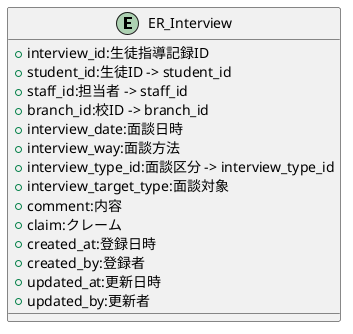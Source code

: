 @startuml

entity "ER_Interview"{
    + interview_id:生徒指導記録ID
    + student_id:生徒ID -> student_id
    + staff_id:担当者 -> staff_id
    + branch_id:校ID -> branch_id
    + interview_date:面談日時
    + interview_way:面談方法
    + interview_type_id:面談区分 -> interview_type_id
    + interview_target_type:面談対象
    + comment:内容
    + claim:クレーム
    + created_at:登録日時
    + created_by:登録者
    + updated_at:更新日時
    + updated_by:更新者
}

@enduml